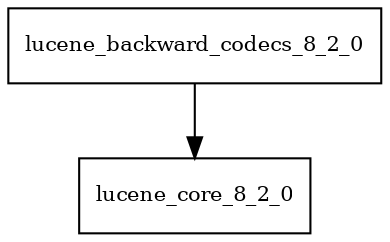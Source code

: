 digraph lucene_backward_codecs_8_2_0_dependencies {
  node [shape = box, fontsize=10.0];
  lucene_backward_codecs_8_2_0 -> lucene_core_8_2_0;
}
